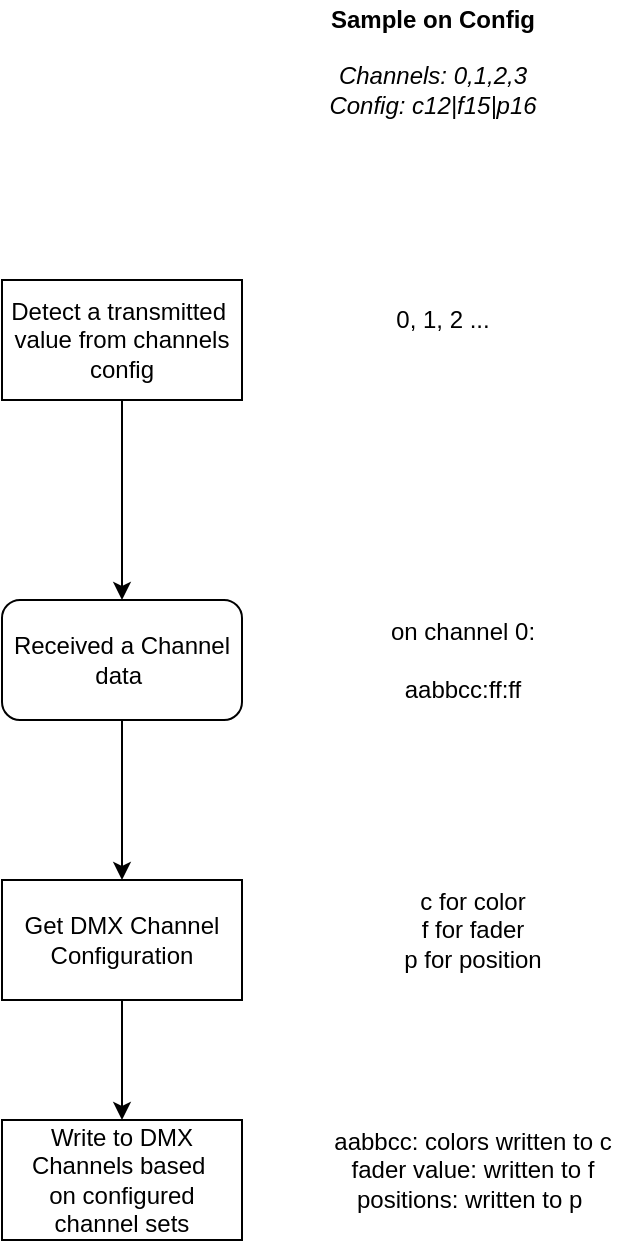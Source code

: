 <mxfile version="13.9.9" type="device"><diagram id="MzNz3Gkd4MHq2Rc_Ggu7" name="Page-1"><mxGraphModel dx="879" dy="793" grid="1" gridSize="10" guides="1" tooltips="1" connect="1" arrows="1" fold="1" page="1" pageScale="1" pageWidth="850" pageHeight="1100" math="0" shadow="0"><root><mxCell id="0"/><mxCell id="1" parent="0"/><mxCell id="sBhtkQ1nkxcYscoyHyWj-2" style="edgeStyle=orthogonalEdgeStyle;rounded=0;orthogonalLoop=1;jettySize=auto;html=1;exitX=0.5;exitY=1;exitDx=0;exitDy=0;" edge="1" parent="1" source="sBhtkQ1nkxcYscoyHyWj-1" target="sBhtkQ1nkxcYscoyHyWj-4"><mxGeometry relative="1" as="geometry"><mxPoint x="420" y="480" as="targetPoint"/></mxGeometry></mxCell><mxCell id="sBhtkQ1nkxcYscoyHyWj-1" value="Received a Channel data&amp;nbsp;" style="rounded=1;whiteSpace=wrap;html=1;" vertex="1" parent="1"><mxGeometry x="360" y="340" width="120" height="60" as="geometry"/></mxCell><mxCell id="sBhtkQ1nkxcYscoyHyWj-5" style="edgeStyle=orthogonalEdgeStyle;rounded=0;orthogonalLoop=1;jettySize=auto;html=1;exitX=0.5;exitY=1;exitDx=0;exitDy=0;" edge="1" parent="1" source="sBhtkQ1nkxcYscoyHyWj-4" target="sBhtkQ1nkxcYscoyHyWj-6"><mxGeometry relative="1" as="geometry"><mxPoint x="420" y="740" as="targetPoint"/></mxGeometry></mxCell><mxCell id="sBhtkQ1nkxcYscoyHyWj-4" value="Get DMX Channel Configuration" style="rounded=0;whiteSpace=wrap;html=1;" vertex="1" parent="1"><mxGeometry x="360" y="480" width="120" height="60" as="geometry"/></mxCell><mxCell id="sBhtkQ1nkxcYscoyHyWj-6" value="Write to DMX Channels based&amp;nbsp;&lt;br&gt;on configured channel sets" style="rounded=0;whiteSpace=wrap;html=1;" vertex="1" parent="1"><mxGeometry x="360" y="600" width="120" height="60" as="geometry"/></mxCell><mxCell id="sBhtkQ1nkxcYscoyHyWj-7" value="on channel 0:&lt;br&gt;&lt;br&gt;aabbcc:ff:ff" style="text;html=1;align=center;verticalAlign=middle;resizable=0;points=[];autosize=1;" vertex="1" parent="1"><mxGeometry x="545" y="345" width="90" height="50" as="geometry"/></mxCell><mxCell id="sBhtkQ1nkxcYscoyHyWj-8" value="c for color&lt;br&gt;f for fader&lt;br&gt;p for position" style="text;html=1;align=center;verticalAlign=middle;resizable=0;points=[];autosize=1;" vertex="1" parent="1"><mxGeometry x="555" y="480" width="80" height="50" as="geometry"/></mxCell><mxCell id="sBhtkQ1nkxcYscoyHyWj-9" value="aabbcc: colors written to c&lt;br&gt;fader value: written to f&lt;br&gt;positions: written to p&amp;nbsp;" style="text;html=1;align=center;verticalAlign=middle;resizable=0;points=[];autosize=1;" vertex="1" parent="1"><mxGeometry x="520" y="600" width="150" height="50" as="geometry"/></mxCell><mxCell id="sBhtkQ1nkxcYscoyHyWj-12" style="edgeStyle=orthogonalEdgeStyle;rounded=0;orthogonalLoop=1;jettySize=auto;html=1;exitX=0.5;exitY=1;exitDx=0;exitDy=0;entryX=0.5;entryY=0;entryDx=0;entryDy=0;" edge="1" parent="1" source="sBhtkQ1nkxcYscoyHyWj-11" target="sBhtkQ1nkxcYscoyHyWj-1"><mxGeometry relative="1" as="geometry"/></mxCell><mxCell id="sBhtkQ1nkxcYscoyHyWj-11" value="Detect a transmitted&amp;nbsp;&lt;br&gt;value from channels config" style="rounded=0;whiteSpace=wrap;html=1;" vertex="1" parent="1"><mxGeometry x="360" y="180" width="120" height="60" as="geometry"/></mxCell><mxCell id="sBhtkQ1nkxcYscoyHyWj-13" value="0, 1, 2 ..." style="text;html=1;align=center;verticalAlign=middle;resizable=0;points=[];autosize=1;" vertex="1" parent="1"><mxGeometry x="550" y="190" width="60" height="20" as="geometry"/></mxCell><mxCell id="sBhtkQ1nkxcYscoyHyWj-14" value="&lt;b&gt;Sample on Config&lt;/b&gt;" style="text;html=1;align=center;verticalAlign=middle;resizable=0;points=[];autosize=1;" vertex="1" parent="1"><mxGeometry x="515" y="40" width="120" height="20" as="geometry"/></mxCell><mxCell id="sBhtkQ1nkxcYscoyHyWj-17" value="&lt;div&gt;&lt;i&gt;Channels: 0,1,2,3&lt;/i&gt;&lt;/div&gt;&lt;div&gt;&lt;i&gt;Config: c12|f15|p16&lt;/i&gt;&lt;/div&gt;" style="text;html=1;align=center;verticalAlign=middle;resizable=0;points=[];autosize=1;" vertex="1" parent="1"><mxGeometry x="515" y="70" width="120" height="30" as="geometry"/></mxCell></root></mxGraphModel></diagram></mxfile>
